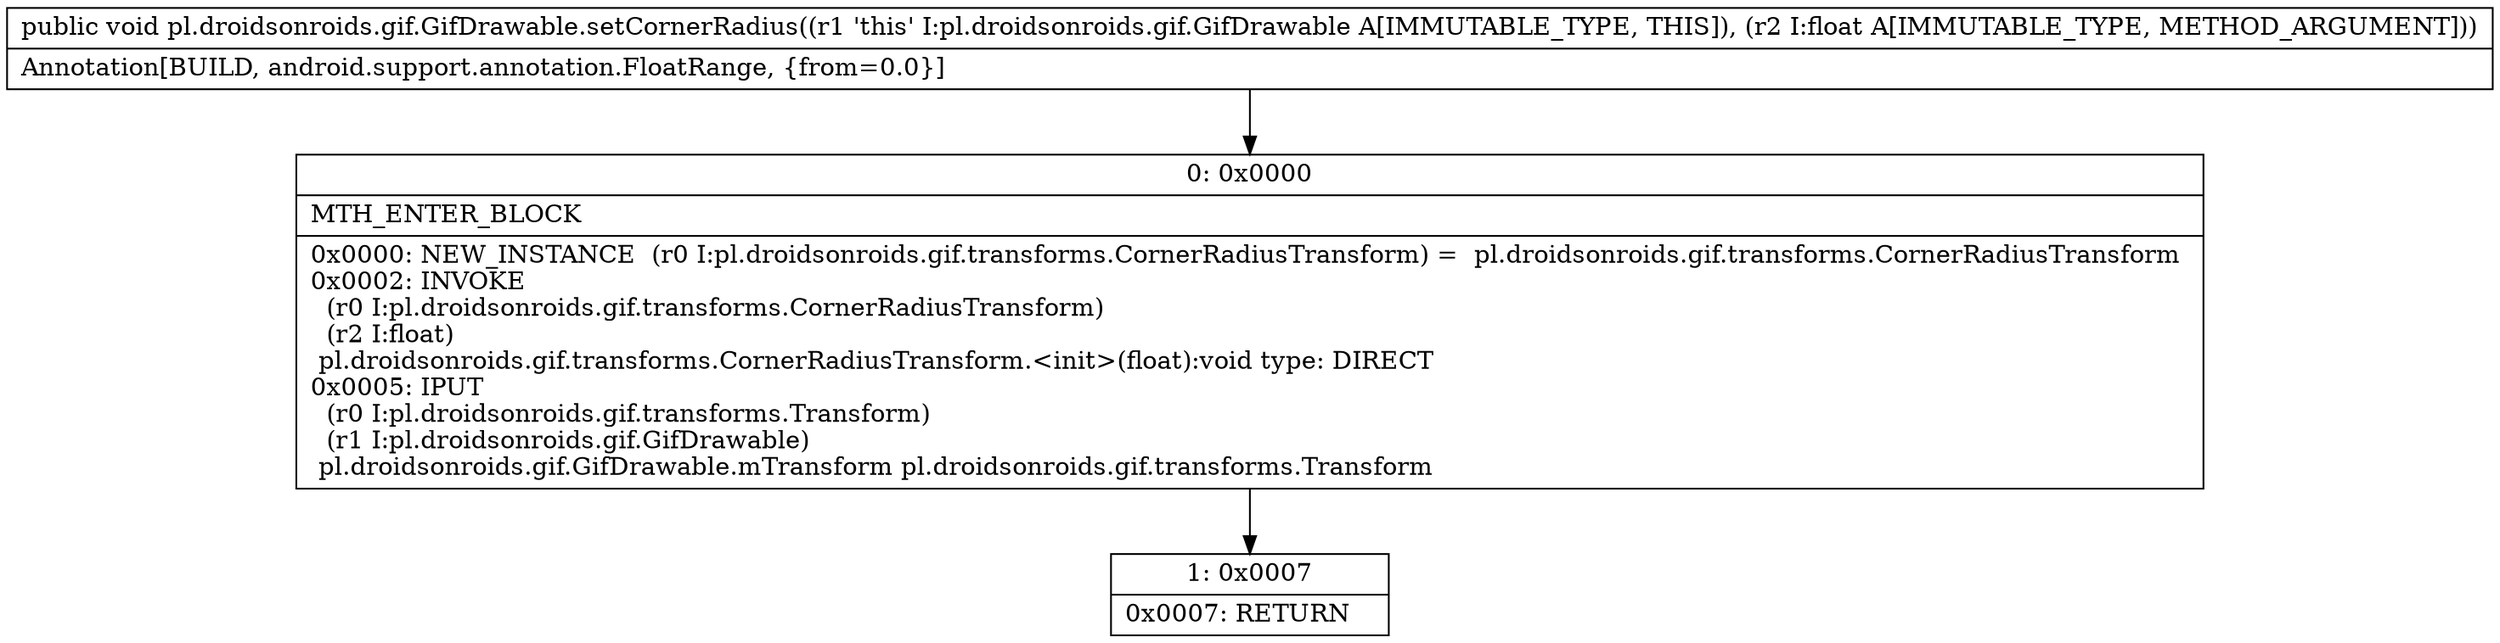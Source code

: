 digraph "CFG forpl.droidsonroids.gif.GifDrawable.setCornerRadius(F)V" {
Node_0 [shape=record,label="{0\:\ 0x0000|MTH_ENTER_BLOCK\l|0x0000: NEW_INSTANCE  (r0 I:pl.droidsonroids.gif.transforms.CornerRadiusTransform) =  pl.droidsonroids.gif.transforms.CornerRadiusTransform \l0x0002: INVOKE  \l  (r0 I:pl.droidsonroids.gif.transforms.CornerRadiusTransform)\l  (r2 I:float)\l pl.droidsonroids.gif.transforms.CornerRadiusTransform.\<init\>(float):void type: DIRECT \l0x0005: IPUT  \l  (r0 I:pl.droidsonroids.gif.transforms.Transform)\l  (r1 I:pl.droidsonroids.gif.GifDrawable)\l pl.droidsonroids.gif.GifDrawable.mTransform pl.droidsonroids.gif.transforms.Transform \l}"];
Node_1 [shape=record,label="{1\:\ 0x0007|0x0007: RETURN   \l}"];
MethodNode[shape=record,label="{public void pl.droidsonroids.gif.GifDrawable.setCornerRadius((r1 'this' I:pl.droidsonroids.gif.GifDrawable A[IMMUTABLE_TYPE, THIS]), (r2 I:float A[IMMUTABLE_TYPE, METHOD_ARGUMENT]))  | Annotation[BUILD, android.support.annotation.FloatRange, \{from=0.0\}]\l}"];
MethodNode -> Node_0;
Node_0 -> Node_1;
}

